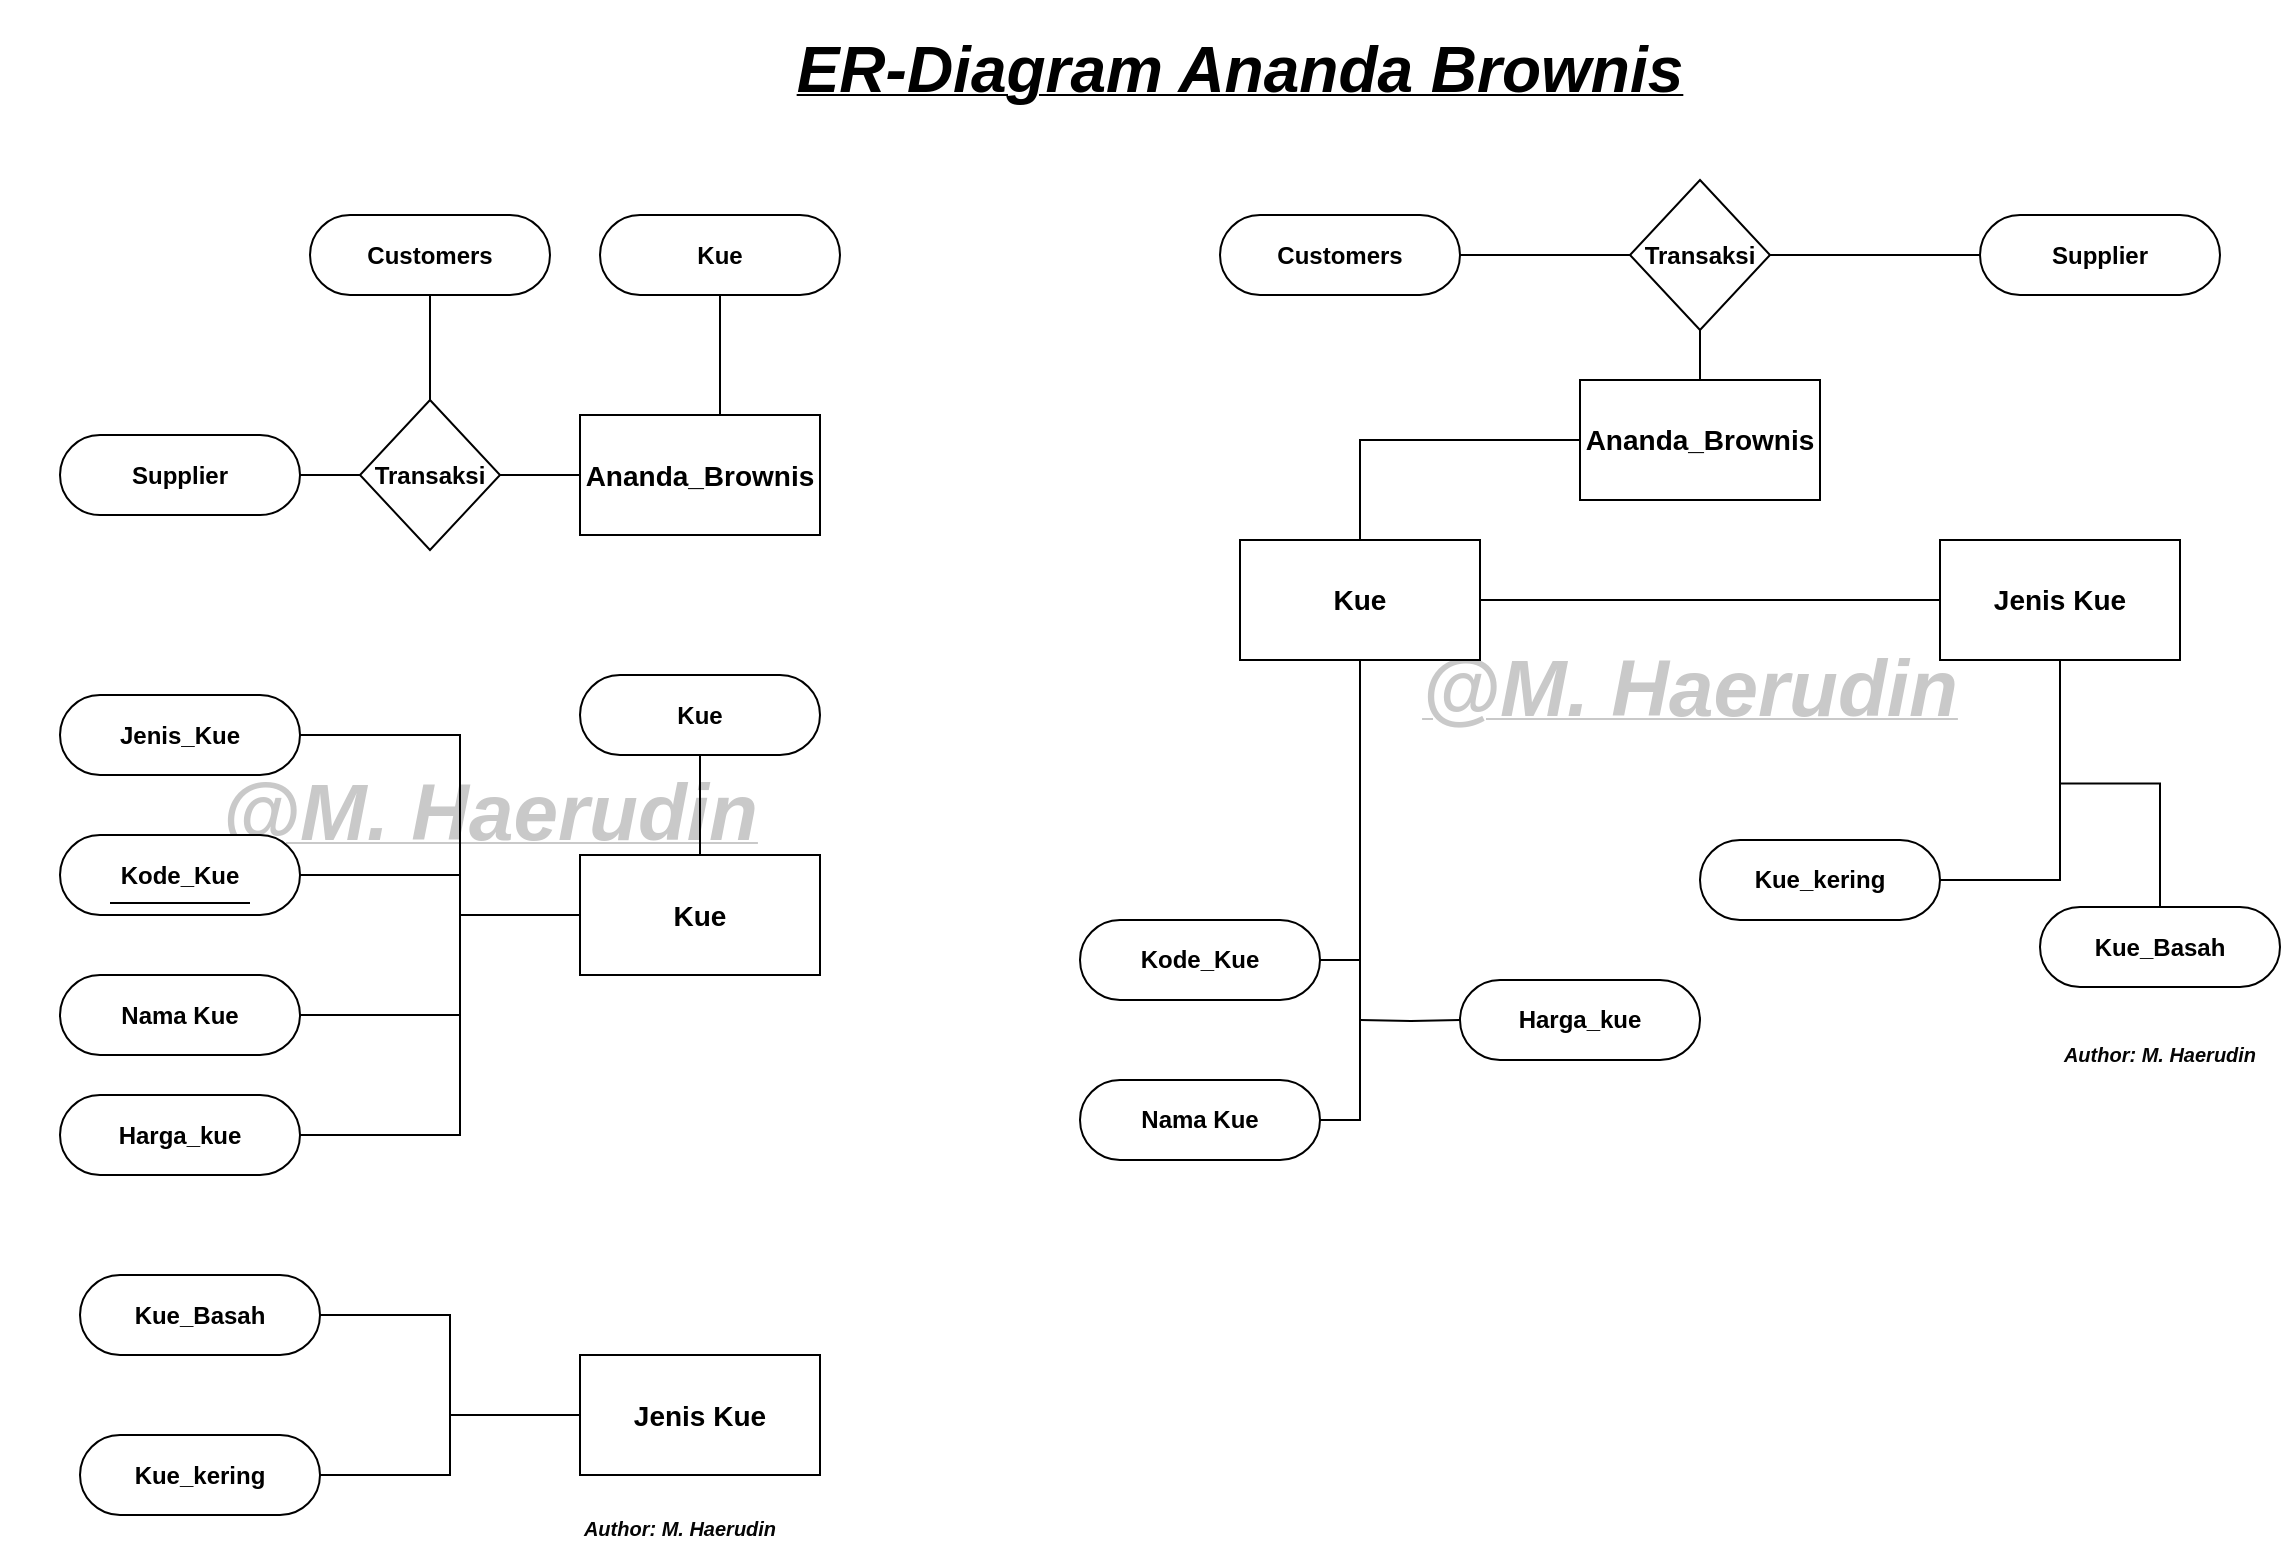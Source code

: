 <mxfile version="14.5.3" type="github"><diagram id="eWj4lpcofcfQhoRH_bq7" name="Page-1"><mxGraphModel dx="1168" dy="768" grid="1" gridSize="10" guides="1" tooltips="1" connect="0" arrows="1" fold="1" page="1" pageScale="1" pageWidth="1169" pageHeight="827" math="0" shadow="0"><root><mxCell id="0"/><mxCell id="1" parent="0"/><mxCell id="cwXzwgtSC625YARh7HG3-1" value="&lt;b&gt;&lt;i&gt;&lt;u&gt;&lt;font style=&quot;font-size: 40px&quot;&gt;@M. Haerudin&lt;/font&gt;&lt;/u&gt;&lt;/i&gt;&lt;/b&gt;" style="text;html=1;strokeColor=none;fillColor=none;align=center;verticalAlign=middle;whiteSpace=wrap;rounded=0;fontColor=#C9C9C9;" vertex="1" parent="1"><mxGeometry x="610" y="337.5" width="490" height="70" as="geometry"/></mxCell><mxCell id="cwXzwgtSC625YARh7HG3-2" value="&lt;b&gt;&lt;i&gt;&lt;u&gt;&lt;font style=&quot;font-size: 40px&quot;&gt;@M. Haerudin&lt;/font&gt;&lt;/u&gt;&lt;/i&gt;&lt;/b&gt;" style="text;html=1;strokeColor=none;fillColor=none;align=center;verticalAlign=middle;whiteSpace=wrap;rounded=0;fontColor=#C9C9C9;" vertex="1" parent="1"><mxGeometry x="10" y="400" width="490" height="70" as="geometry"/></mxCell><mxCell id="cwXzwgtSC625YARh7HG3-3" value="" style="edgeStyle=orthogonalEdgeStyle;rounded=0;orthogonalLoop=1;jettySize=auto;html=1;endArrow=none;endFill=0;" edge="1" parent="1" source="cwXzwgtSC625YARh7HG3-5" target="cwXzwgtSC625YARh7HG3-10"><mxGeometry relative="1" as="geometry"/></mxCell><mxCell id="cwXzwgtSC625YARh7HG3-4" value="" style="edgeStyle=orthogonalEdgeStyle;rounded=0;orthogonalLoop=1;jettySize=auto;html=1;endArrow=none;endFill=0;" edge="1" parent="1" source="cwXzwgtSC625YARh7HG3-5" target="cwXzwgtSC625YARh7HG3-6"><mxGeometry relative="1" as="geometry"><Array as="points"><mxPoint x="370" y="178"/><mxPoint x="370" y="178"/></Array></mxGeometry></mxCell><mxCell id="cwXzwgtSC625YARh7HG3-5" value="&lt;b&gt;&lt;font style=&quot;font-size: 14px&quot;&gt;Ananda_Brownis&lt;/font&gt;&lt;/b&gt;" style="rounded=0;whiteSpace=wrap;html=1;" vertex="1" parent="1"><mxGeometry x="300" y="237.5" width="120" height="60" as="geometry"/></mxCell><mxCell id="cwXzwgtSC625YARh7HG3-6" value="&lt;b&gt;Kue&lt;/b&gt;" style="rounded=1;whiteSpace=wrap;html=1;arcSize=50;" vertex="1" parent="1"><mxGeometry x="310" y="137.5" width="120" height="40" as="geometry"/></mxCell><mxCell id="cwXzwgtSC625YARh7HG3-7" value="&lt;b&gt;Customers&lt;/b&gt;" style="rounded=1;whiteSpace=wrap;html=1;arcSize=50;" vertex="1" parent="1"><mxGeometry x="165" y="137.5" width="120" height="40" as="geometry"/></mxCell><mxCell id="cwXzwgtSC625YARh7HG3-8" value="" style="edgeStyle=orthogonalEdgeStyle;rounded=0;orthogonalLoop=1;jettySize=auto;html=1;endArrow=none;endFill=0;" edge="1" parent="1" source="cwXzwgtSC625YARh7HG3-10" target="cwXzwgtSC625YARh7HG3-7"><mxGeometry relative="1" as="geometry"/></mxCell><mxCell id="cwXzwgtSC625YARh7HG3-9" value="" style="edgeStyle=orthogonalEdgeStyle;rounded=0;orthogonalLoop=1;jettySize=auto;html=1;endArrow=none;endFill=0;" edge="1" parent="1" source="cwXzwgtSC625YARh7HG3-10" target="cwXzwgtSC625YARh7HG3-11"><mxGeometry relative="1" as="geometry"/></mxCell><mxCell id="cwXzwgtSC625YARh7HG3-10" value="&lt;b&gt;Transaksi&lt;/b&gt;" style="rhombus;whiteSpace=wrap;html=1;" vertex="1" parent="1"><mxGeometry x="190" y="230" width="70" height="75" as="geometry"/></mxCell><mxCell id="cwXzwgtSC625YARh7HG3-11" value="&lt;b&gt;Supplier&lt;/b&gt;" style="rounded=1;whiteSpace=wrap;html=1;arcSize=50;" vertex="1" parent="1"><mxGeometry x="40" y="247.5" width="120" height="40" as="geometry"/></mxCell><mxCell id="cwXzwgtSC625YARh7HG3-12" style="edgeStyle=orthogonalEdgeStyle;rounded=0;orthogonalLoop=1;jettySize=auto;html=1;entryX=1;entryY=0.5;entryDx=0;entryDy=0;endArrow=none;endFill=0;" edge="1" parent="1" source="cwXzwgtSC625YARh7HG3-17" target="cwXzwgtSC625YARh7HG3-19"><mxGeometry relative="1" as="geometry"><Array as="points"><mxPoint x="240" y="487.5"/><mxPoint x="240" y="397.5"/></Array></mxGeometry></mxCell><mxCell id="cwXzwgtSC625YARh7HG3-13" style="edgeStyle=orthogonalEdgeStyle;rounded=0;orthogonalLoop=1;jettySize=auto;html=1;entryX=1;entryY=0.5;entryDx=0;entryDy=0;endArrow=none;endFill=0;" edge="1" parent="1" source="cwXzwgtSC625YARh7HG3-17" target="cwXzwgtSC625YARh7HG3-22"><mxGeometry relative="1" as="geometry"><Array as="points"><mxPoint x="240" y="487.5"/><mxPoint x="240" y="467.5"/></Array></mxGeometry></mxCell><mxCell id="cwXzwgtSC625YARh7HG3-14" style="edgeStyle=orthogonalEdgeStyle;rounded=0;orthogonalLoop=1;jettySize=auto;html=1;entryX=1;entryY=0.5;entryDx=0;entryDy=0;endArrow=none;endFill=0;" edge="1" parent="1" source="cwXzwgtSC625YARh7HG3-17" target="cwXzwgtSC625YARh7HG3-20"><mxGeometry relative="1" as="geometry"><Array as="points"><mxPoint x="240" y="487.5"/><mxPoint x="240" y="537.5"/></Array></mxGeometry></mxCell><mxCell id="cwXzwgtSC625YARh7HG3-15" value="" style="edgeStyle=orthogonalEdgeStyle;rounded=0;orthogonalLoop=1;jettySize=auto;html=1;endArrow=none;endFill=0;" edge="1" parent="1" source="cwXzwgtSC625YARh7HG3-17" target="cwXzwgtSC625YARh7HG3-18"><mxGeometry relative="1" as="geometry"/></mxCell><mxCell id="cwXzwgtSC625YARh7HG3-16" style="edgeStyle=orthogonalEdgeStyle;rounded=0;orthogonalLoop=1;jettySize=auto;html=1;entryX=1;entryY=0.5;entryDx=0;entryDy=0;endArrow=none;endFill=0;" edge="1" parent="1" source="cwXzwgtSC625YARh7HG3-17" target="cwXzwgtSC625YARh7HG3-47"><mxGeometry relative="1" as="geometry"><Array as="points"><mxPoint x="240" y="487.5"/><mxPoint x="240" y="597.5"/></Array></mxGeometry></mxCell><mxCell id="cwXzwgtSC625YARh7HG3-17" value="&lt;b&gt;&lt;font style=&quot;font-size: 14px&quot;&gt;Kue&lt;/font&gt;&lt;/b&gt;" style="rounded=0;whiteSpace=wrap;html=1;" vertex="1" parent="1"><mxGeometry x="300" y="457.5" width="120" height="60" as="geometry"/></mxCell><mxCell id="cwXzwgtSC625YARh7HG3-18" value="&lt;b&gt;Kue&lt;/b&gt;" style="rounded=1;whiteSpace=wrap;html=1;arcSize=50;" vertex="1" parent="1"><mxGeometry x="300" y="367.5" width="120" height="40" as="geometry"/></mxCell><mxCell id="cwXzwgtSC625YARh7HG3-19" value="&lt;b&gt;Jenis_Kue&lt;/b&gt;" style="rounded=1;whiteSpace=wrap;html=1;arcSize=50;" vertex="1" parent="1"><mxGeometry x="40" y="377.5" width="120" height="40" as="geometry"/></mxCell><mxCell id="cwXzwgtSC625YARh7HG3-20" value="&lt;b&gt;Nama Kue&lt;/b&gt;" style="rounded=1;whiteSpace=wrap;html=1;arcSize=50;" vertex="1" parent="1"><mxGeometry x="40" y="517.5" width="120" height="40" as="geometry"/></mxCell><mxCell id="cwXzwgtSC625YARh7HG3-21" value="" style="group" vertex="1" connectable="0" parent="1"><mxGeometry x="40" y="447.5" width="120" height="40" as="geometry"/></mxCell><mxCell id="cwXzwgtSC625YARh7HG3-22" value="&lt;b&gt;Kode_Kue&lt;/b&gt;" style="rounded=1;whiteSpace=wrap;html=1;arcSize=50;" vertex="1" parent="cwXzwgtSC625YARh7HG3-21"><mxGeometry width="120" height="40" as="geometry"/></mxCell><mxCell id="cwXzwgtSC625YARh7HG3-23" value="" style="endArrow=none;html=1;" edge="1" parent="cwXzwgtSC625YARh7HG3-21"><mxGeometry width="50" height="50" relative="1" as="geometry"><mxPoint x="25" y="34" as="sourcePoint"/><mxPoint x="95" y="34" as="targetPoint"/></mxGeometry></mxCell><mxCell id="cwXzwgtSC625YARh7HG3-24" style="edgeStyle=orthogonalEdgeStyle;rounded=0;orthogonalLoop=1;jettySize=auto;html=1;entryX=1;entryY=0.5;entryDx=0;entryDy=0;endArrow=none;endFill=0;" edge="1" parent="1" source="cwXzwgtSC625YARh7HG3-26" target="cwXzwgtSC625YARh7HG3-27"><mxGeometry relative="1" as="geometry"/></mxCell><mxCell id="cwXzwgtSC625YARh7HG3-25" style="edgeStyle=orthogonalEdgeStyle;rounded=0;orthogonalLoop=1;jettySize=auto;html=1;entryX=1;entryY=0.5;entryDx=0;entryDy=0;endArrow=none;endFill=0;" edge="1" parent="1" source="cwXzwgtSC625YARh7HG3-26" target="cwXzwgtSC625YARh7HG3-28"><mxGeometry relative="1" as="geometry"/></mxCell><mxCell id="cwXzwgtSC625YARh7HG3-26" value="&lt;b&gt;&lt;font style=&quot;font-size: 14px&quot;&gt;Jenis Kue&lt;/font&gt;&lt;/b&gt;" style="rounded=0;whiteSpace=wrap;html=1;" vertex="1" parent="1"><mxGeometry x="300" y="707.5" width="120" height="60" as="geometry"/></mxCell><mxCell id="cwXzwgtSC625YARh7HG3-27" value="&lt;b&gt;Kue_Basah&lt;/b&gt;" style="rounded=1;whiteSpace=wrap;html=1;arcSize=50;" vertex="1" parent="1"><mxGeometry x="50" y="667.5" width="120" height="40" as="geometry"/></mxCell><mxCell id="cwXzwgtSC625YARh7HG3-28" value="&lt;b&gt;Kue_kering&lt;/b&gt;" style="rounded=1;whiteSpace=wrap;html=1;arcSize=50;" vertex="1" parent="1"><mxGeometry x="50" y="747.5" width="120" height="40" as="geometry"/></mxCell><mxCell id="cwXzwgtSC625YARh7HG3-29" value="" style="edgeStyle=orthogonalEdgeStyle;rounded=0;orthogonalLoop=1;jettySize=auto;html=1;endArrow=none;endFill=0;" edge="1" parent="1" source="cwXzwgtSC625YARh7HG3-31" target="cwXzwgtSC625YARh7HG3-34"><mxGeometry relative="1" as="geometry"/></mxCell><mxCell id="cwXzwgtSC625YARh7HG3-30" style="edgeStyle=orthogonalEdgeStyle;rounded=0;orthogonalLoop=1;jettySize=auto;html=1;entryX=0.5;entryY=0;entryDx=0;entryDy=0;endArrow=none;endFill=0;" edge="1" parent="1" source="cwXzwgtSC625YARh7HG3-31" target="cwXzwgtSC625YARh7HG3-41"><mxGeometry relative="1" as="geometry"/></mxCell><mxCell id="cwXzwgtSC625YARh7HG3-31" value="&lt;b&gt;&lt;font style=&quot;font-size: 14px&quot;&gt;Ananda_Brownis&lt;/font&gt;&lt;/b&gt;" style="rounded=0;whiteSpace=wrap;html=1;" vertex="1" parent="1"><mxGeometry x="800" y="220" width="120" height="60" as="geometry"/></mxCell><mxCell id="cwXzwgtSC625YARh7HG3-32" value="" style="edgeStyle=orthogonalEdgeStyle;rounded=0;orthogonalLoop=1;jettySize=auto;html=1;endArrow=none;endFill=0;" edge="1" parent="1" source="cwXzwgtSC625YARh7HG3-34" target="cwXzwgtSC625YARh7HG3-36"><mxGeometry relative="1" as="geometry"/></mxCell><mxCell id="cwXzwgtSC625YARh7HG3-33" value="" style="edgeStyle=orthogonalEdgeStyle;rounded=0;orthogonalLoop=1;jettySize=auto;html=1;endArrow=none;endFill=0;" edge="1" parent="1" source="cwXzwgtSC625YARh7HG3-34" target="cwXzwgtSC625YARh7HG3-35"><mxGeometry relative="1" as="geometry"/></mxCell><mxCell id="cwXzwgtSC625YARh7HG3-34" value="&lt;b&gt;Transaksi&lt;/b&gt;" style="rhombus;whiteSpace=wrap;html=1;" vertex="1" parent="1"><mxGeometry x="825" y="120" width="70" height="75" as="geometry"/></mxCell><mxCell id="cwXzwgtSC625YARh7HG3-35" value="&lt;b&gt;Customers&lt;/b&gt;" style="rounded=1;whiteSpace=wrap;html=1;arcSize=50;" vertex="1" parent="1"><mxGeometry x="620" y="137.5" width="120" height="40" as="geometry"/></mxCell><mxCell id="cwXzwgtSC625YARh7HG3-36" value="&lt;b&gt;Supplier&lt;/b&gt;" style="rounded=1;whiteSpace=wrap;html=1;arcSize=50;" vertex="1" parent="1"><mxGeometry x="1000" y="137.5" width="120" height="40" as="geometry"/></mxCell><mxCell id="cwXzwgtSC625YARh7HG3-37" style="edgeStyle=orthogonalEdgeStyle;rounded=0;orthogonalLoop=1;jettySize=auto;html=1;entryX=0;entryY=0.5;entryDx=0;entryDy=0;endArrow=none;endFill=0;" edge="1" parent="1" source="cwXzwgtSC625YARh7HG3-41" target="cwXzwgtSC625YARh7HG3-44"><mxGeometry relative="1" as="geometry"/></mxCell><mxCell id="cwXzwgtSC625YARh7HG3-38" style="edgeStyle=orthogonalEdgeStyle;rounded=0;orthogonalLoop=1;jettySize=auto;html=1;entryX=1;entryY=0.5;entryDx=0;entryDy=0;endArrow=none;endFill=0;" edge="1" parent="1" source="cwXzwgtSC625YARh7HG3-41" target="cwXzwgtSC625YARh7HG3-50"><mxGeometry relative="1" as="geometry"/></mxCell><mxCell id="cwXzwgtSC625YARh7HG3-39" style="edgeStyle=orthogonalEdgeStyle;rounded=0;orthogonalLoop=1;jettySize=auto;html=1;entryX=1;entryY=0.5;entryDx=0;entryDy=0;endArrow=none;endFill=0;" edge="1" parent="1" source="cwXzwgtSC625YARh7HG3-41" target="cwXzwgtSC625YARh7HG3-48"><mxGeometry relative="1" as="geometry"/></mxCell><mxCell id="cwXzwgtSC625YARh7HG3-40" style="edgeStyle=orthogonalEdgeStyle;rounded=0;orthogonalLoop=1;jettySize=auto;html=1;entryX=0;entryY=0.5;entryDx=0;entryDy=0;endArrow=none;endFill=0;" edge="1" parent="1" target="cwXzwgtSC625YARh7HG3-49"><mxGeometry relative="1" as="geometry"><mxPoint x="690" y="540" as="sourcePoint"/></mxGeometry></mxCell><mxCell id="cwXzwgtSC625YARh7HG3-41" value="&lt;b&gt;&lt;font style=&quot;font-size: 14px&quot;&gt;Kue&lt;/font&gt;&lt;/b&gt;" style="rounded=0;whiteSpace=wrap;html=1;" vertex="1" parent="1"><mxGeometry x="630" y="300" width="120" height="60" as="geometry"/></mxCell><mxCell id="cwXzwgtSC625YARh7HG3-42" style="edgeStyle=orthogonalEdgeStyle;rounded=0;orthogonalLoop=1;jettySize=auto;html=1;entryX=1;entryY=0.5;entryDx=0;entryDy=0;endArrow=none;endFill=0;" edge="1" parent="1" source="cwXzwgtSC625YARh7HG3-44" target="cwXzwgtSC625YARh7HG3-46"><mxGeometry relative="1" as="geometry"/></mxCell><mxCell id="cwXzwgtSC625YARh7HG3-43" style="edgeStyle=orthogonalEdgeStyle;rounded=0;orthogonalLoop=1;jettySize=auto;html=1;entryX=0.5;entryY=0;entryDx=0;entryDy=0;endArrow=none;endFill=0;" edge="1" parent="1" source="cwXzwgtSC625YARh7HG3-44" target="cwXzwgtSC625YARh7HG3-45"><mxGeometry relative="1" as="geometry"/></mxCell><mxCell id="cwXzwgtSC625YARh7HG3-44" value="&lt;b&gt;&lt;font style=&quot;font-size: 14px&quot;&gt;Jenis Kue&lt;/font&gt;&lt;/b&gt;" style="rounded=0;whiteSpace=wrap;html=1;" vertex="1" parent="1"><mxGeometry x="980" y="300" width="120" height="60" as="geometry"/></mxCell><mxCell id="cwXzwgtSC625YARh7HG3-45" value="&lt;b&gt;Kue_Basah&lt;/b&gt;" style="rounded=1;whiteSpace=wrap;html=1;arcSize=50;" vertex="1" parent="1"><mxGeometry x="1030" y="483.5" width="120" height="40" as="geometry"/></mxCell><mxCell id="cwXzwgtSC625YARh7HG3-46" value="&lt;b&gt;Kue_kering&lt;/b&gt;" style="rounded=1;whiteSpace=wrap;html=1;arcSize=50;" vertex="1" parent="1"><mxGeometry x="860" y="450" width="120" height="40" as="geometry"/></mxCell><mxCell id="cwXzwgtSC625YARh7HG3-47" value="&lt;b&gt;Harga_kue&lt;/b&gt;" style="rounded=1;whiteSpace=wrap;html=1;arcSize=50;" vertex="1" parent="1"><mxGeometry x="40" y="577.5" width="120" height="40" as="geometry"/></mxCell><mxCell id="cwXzwgtSC625YARh7HG3-48" value="&lt;b&gt;Nama Kue&lt;/b&gt;" style="rounded=1;whiteSpace=wrap;html=1;arcSize=50;" vertex="1" parent="1"><mxGeometry x="550" y="570" width="120" height="40" as="geometry"/></mxCell><mxCell id="cwXzwgtSC625YARh7HG3-49" value="&lt;b&gt;Harga_kue&lt;/b&gt;" style="rounded=1;whiteSpace=wrap;html=1;arcSize=50;" vertex="1" parent="1"><mxGeometry x="740" y="520" width="120" height="40" as="geometry"/></mxCell><mxCell id="cwXzwgtSC625YARh7HG3-50" value="&lt;b&gt;Kode_Kue&lt;/b&gt;" style="rounded=1;whiteSpace=wrap;html=1;arcSize=50;" vertex="1" parent="1"><mxGeometry x="550" y="490" width="120" height="40" as="geometry"/></mxCell><mxCell id="cwXzwgtSC625YARh7HG3-51" value="&lt;b&gt;&lt;i&gt;&lt;u&gt;&lt;font style=&quot;font-size: 32px&quot;&gt;ER-Diagram Ananda Brownis&lt;/font&gt;&lt;/u&gt;&lt;/i&gt;&lt;/b&gt;" style="text;html=1;strokeColor=none;fillColor=none;align=center;verticalAlign=middle;whiteSpace=wrap;rounded=0;" vertex="1" parent="1"><mxGeometry x="350" y="30" width="560" height="70" as="geometry"/></mxCell><mxCell id="cwXzwgtSC625YARh7HG3-52" value="&lt;b style=&quot;font-size: 10px&quot;&gt;&lt;i style=&quot;font-size: 10px&quot;&gt;&lt;span style=&quot;font-size: 10px&quot;&gt;&lt;font style=&quot;font-size: 10px&quot;&gt;Author: M. Haerudin&lt;/font&gt;&lt;/span&gt;&lt;/i&gt;&lt;/b&gt;" style="text;html=1;strokeColor=none;fillColor=none;align=center;verticalAlign=middle;whiteSpace=wrap;rounded=0;fontSize=10;fontColor=#050505;" vertex="1" parent="1"><mxGeometry x="300" y="780" width="100" height="27" as="geometry"/></mxCell><mxCell id="cwXzwgtSC625YARh7HG3-53" value="&lt;b style=&quot;font-size: 10px&quot;&gt;&lt;i style=&quot;font-size: 10px&quot;&gt;&lt;span style=&quot;font-size: 10px&quot;&gt;&lt;font style=&quot;font-size: 10px&quot;&gt;Author: M. Haerudin&lt;/font&gt;&lt;/span&gt;&lt;/i&gt;&lt;/b&gt;" style="text;html=1;strokeColor=none;fillColor=none;align=center;verticalAlign=middle;whiteSpace=wrap;rounded=0;fontSize=10;fontColor=#050505;" vertex="1" parent="1"><mxGeometry x="1040" y="543" width="100" height="27" as="geometry"/></mxCell></root></mxGraphModel></diagram></mxfile>
